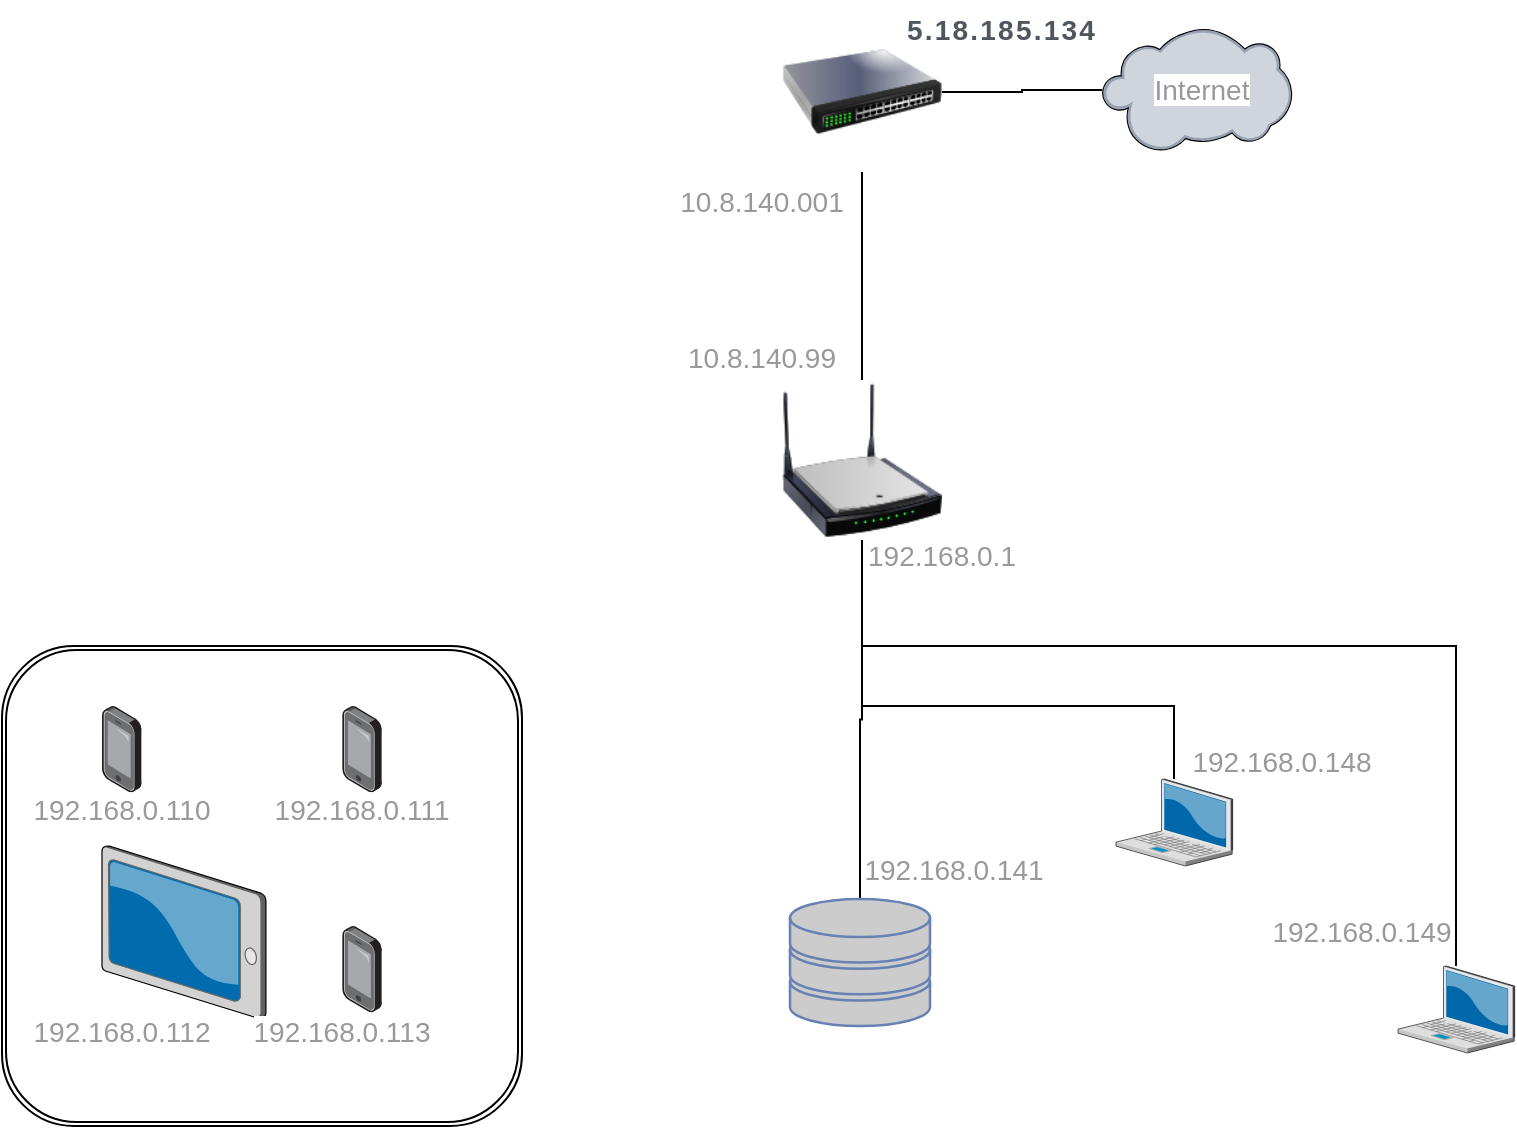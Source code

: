 <mxfile version="17.1.3" type="github">
  <diagram id="a45cf8ec-cd66-6f27-3ac3-be6e809c9e4a" name="Page-1">
    <mxGraphModel dx="1591" dy="1284" grid="1" gridSize="10" guides="1" tooltips="1" connect="1" arrows="1" fold="1" page="1" pageScale="1" pageWidth="827" pageHeight="1169" background="none" math="0" shadow="0">
      <root>
        <mxCell id="0" />
        <mxCell id="1" parent="0" />
        <mxCell id="IW6tXgYRj2aieJ-98kWR-184" value="" style="shape=ext;double=1;rounded=1;whiteSpace=wrap;html=1;" vertex="1" parent="1">
          <mxGeometry x="840" y="630" width="260" height="240" as="geometry" />
        </mxCell>
        <mxCell id="IW6tXgYRj2aieJ-98kWR-180" style="edgeStyle=orthogonalEdgeStyle;rounded=0;orthogonalLoop=1;jettySize=auto;html=1;endArrow=none;endFill=0;exitX=0.5;exitY=1;exitDx=0;exitDy=0;" edge="1" parent="1" source="IW6tXgYRj2aieJ-98kWR-172" target="IW6tXgYRj2aieJ-98kWR-203">
          <mxGeometry relative="1" as="geometry">
            <mxPoint x="1516.4" y="703.2" as="targetPoint" />
            <Array as="points">
              <mxPoint x="1270" y="630" />
              <mxPoint x="1567" y="630" />
            </Array>
          </mxGeometry>
        </mxCell>
        <mxCell id="IW6tXgYRj2aieJ-98kWR-182" style="edgeStyle=orthogonalEdgeStyle;rounded=0;orthogonalLoop=1;jettySize=auto;html=1;endArrow=none;endFill=0;exitX=0.5;exitY=1;exitDx=0;exitDy=0;" edge="1" parent="1" source="IW6tXgYRj2aieJ-98kWR-172" target="IW6tXgYRj2aieJ-98kWR-173">
          <mxGeometry relative="1" as="geometry">
            <Array as="points">
              <mxPoint x="1270" y="660" />
              <mxPoint x="1426" y="660" />
            </Array>
          </mxGeometry>
        </mxCell>
        <mxCell id="IW6tXgYRj2aieJ-98kWR-198" style="edgeStyle=orthogonalEdgeStyle;rounded=0;orthogonalLoop=1;jettySize=auto;html=1;endArrow=none;endFill=0;" edge="1" parent="1" source="IW6tXgYRj2aieJ-98kWR-172" target="IW6tXgYRj2aieJ-98kWR-190">
          <mxGeometry relative="1" as="geometry" />
        </mxCell>
        <mxCell id="IW6tXgYRj2aieJ-98kWR-172" value="" style="image;html=1;image=img/lib/clip_art/networking/Wireless_Router_N_128x128.png" vertex="1" parent="1">
          <mxGeometry x="1230" y="497" width="80" height="80" as="geometry" />
        </mxCell>
        <mxCell id="IW6tXgYRj2aieJ-98kWR-173" value="" style="verticalLabelPosition=bottom;sketch=0;aspect=fixed;html=1;verticalAlign=top;strokeColor=none;align=center;outlineConnect=0;shape=mxgraph.citrix.laptop_2;" vertex="1" parent="1">
          <mxGeometry x="1397" y="696.5" width="58.34" height="43.5" as="geometry" />
        </mxCell>
        <mxCell id="IW6tXgYRj2aieJ-98kWR-175" value="" style="points=[];aspect=fixed;html=1;align=center;shadow=0;dashed=0;image;image=img/lib/allied_telesis/computer_and_terminals/Smartphone.svg;" vertex="1" parent="1">
          <mxGeometry x="890" y="660" width="19.8" height="43.2" as="geometry" />
        </mxCell>
        <mxCell id="IW6tXgYRj2aieJ-98kWR-176" value="" style="points=[];aspect=fixed;html=1;align=center;shadow=0;dashed=0;image;image=img/lib/allied_telesis/computer_and_terminals/Smartphone.svg;" vertex="1" parent="1">
          <mxGeometry x="1010.1" y="660" width="19.8" height="43.2" as="geometry" />
        </mxCell>
        <mxCell id="IW6tXgYRj2aieJ-98kWR-177" value="" style="points=[];aspect=fixed;html=1;align=center;shadow=0;dashed=0;image;image=img/lib/allied_telesis/computer_and_terminals/Smartphone.svg;" vertex="1" parent="1">
          <mxGeometry x="1010.1" y="770" width="19.8" height="43.2" as="geometry" />
        </mxCell>
        <mxCell id="IW6tXgYRj2aieJ-98kWR-178" value="" style="verticalLabelPosition=bottom;sketch=0;aspect=fixed;html=1;verticalAlign=top;strokeColor=none;align=center;outlineConnect=0;shape=mxgraph.citrix.tablet_2;" vertex="1" parent="1">
          <mxGeometry x="890" y="730" width="82" height="86" as="geometry" />
        </mxCell>
        <mxCell id="IW6tXgYRj2aieJ-98kWR-181" style="edgeStyle=orthogonalEdgeStyle;rounded=0;orthogonalLoop=1;jettySize=auto;html=1;endArrow=none;endFill=0;" edge="1" parent="1" source="IW6tXgYRj2aieJ-98kWR-179" target="IW6tXgYRj2aieJ-98kWR-172">
          <mxGeometry relative="1" as="geometry" />
        </mxCell>
        <mxCell id="IW6tXgYRj2aieJ-98kWR-179" value="" style="fontColor=#0066CC;verticalAlign=top;verticalLabelPosition=bottom;labelPosition=center;align=center;html=1;outlineConnect=0;fillColor=#CCCCCC;strokeColor=#6881B3;gradientColor=none;gradientDirection=north;strokeWidth=2;shape=mxgraph.networks.storage;" vertex="1" parent="1">
          <mxGeometry x="1234" y="756.5" width="70" height="63.5" as="geometry" />
        </mxCell>
        <mxCell id="IW6tXgYRj2aieJ-98kWR-186" value="&lt;span style=&quot;color: rgb(153 , 153 , 153) ; font-family: &amp;#34;helvetica&amp;#34; , &amp;#34;arial&amp;#34; , sans-serif ; font-size: 14px ; background-color: rgb(255 , 255 , 255)&quot;&gt;10.8.140.99&lt;/span&gt;" style="text;html=1;strokeColor=none;fillColor=none;align=center;verticalAlign=middle;whiteSpace=wrap;rounded=0;" vertex="1" parent="1">
          <mxGeometry x="1190" y="471" width="60" height="30" as="geometry" />
        </mxCell>
        <mxCell id="IW6tXgYRj2aieJ-98kWR-188" value="&lt;span style=&quot;color: rgb(153 , 153 , 153) ; font-family: &amp;#34;helvetica&amp;#34; , &amp;#34;arial&amp;#34; , sans-serif ; font-size: 14px ; background-color: rgb(255 , 255 , 255)&quot;&gt;192.168.0.1&lt;br&gt;&lt;/span&gt;" style="text;html=1;strokeColor=none;fillColor=none;align=center;verticalAlign=middle;whiteSpace=wrap;rounded=0;" vertex="1" parent="1">
          <mxGeometry x="1280" y="570" width="60" height="30" as="geometry" />
        </mxCell>
        <mxCell id="IW6tXgYRj2aieJ-98kWR-189" value="&lt;span style=&quot;color: rgb(153 , 153 , 153) ; font-family: &amp;#34;helvetica&amp;#34; , &amp;#34;arial&amp;#34; , sans-serif ; font-size: 14px ; background-color: rgb(255 , 255 , 255)&quot;&gt;192.168.0.141&lt;br&gt;&lt;/span&gt;" style="text;html=1;strokeColor=none;fillColor=none;align=center;verticalAlign=middle;whiteSpace=wrap;rounded=0;" vertex="1" parent="1">
          <mxGeometry x="1286" y="726.5" width="60" height="30" as="geometry" />
        </mxCell>
        <mxCell id="IW6tXgYRj2aieJ-98kWR-201" style="edgeStyle=orthogonalEdgeStyle;rounded=0;orthogonalLoop=1;jettySize=auto;html=1;endArrow=none;endFill=0;" edge="1" parent="1" source="IW6tXgYRj2aieJ-98kWR-190" target="IW6tXgYRj2aieJ-98kWR-199">
          <mxGeometry relative="1" as="geometry" />
        </mxCell>
        <mxCell id="IW6tXgYRj2aieJ-98kWR-190" value="" style="image;html=1;image=img/lib/clip_art/networking/Switch_128x128.png" vertex="1" parent="1">
          <mxGeometry x="1230" y="313" width="80" height="80" as="geometry" />
        </mxCell>
        <mxCell id="IW6tXgYRj2aieJ-98kWR-191" value="" style="shape=image;html=1;verticalAlign=top;verticalLabelPosition=bottom;labelBackgroundColor=#ffffff;imageAspect=0;aspect=fixed;image=https://cdn2.iconfinder.com/data/icons/harry-potter-outline-collection-1/60/12_-_Harry_Potter_-_Outline_-_Harrys_Lightning_Scar-128.png;rotation=90;" vertex="1" parent="1">
          <mxGeometry x="1098" y="628.5" width="130" height="130" as="geometry" />
        </mxCell>
        <mxCell id="IW6tXgYRj2aieJ-98kWR-192" value="&lt;span style=&quot;color: rgb(153 , 153 , 153) ; font-family: &amp;#34;helvetica&amp;#34; , &amp;#34;arial&amp;#34; , sans-serif ; font-size: 14px ; background-color: rgb(255 , 255 , 255)&quot;&gt;192.168.0.148&lt;br&gt;&lt;/span&gt;" style="text;html=1;strokeColor=none;fillColor=none;align=center;verticalAlign=middle;whiteSpace=wrap;rounded=0;" vertex="1" parent="1">
          <mxGeometry x="1450" y="673.2" width="60" height="30" as="geometry" />
        </mxCell>
        <mxCell id="IW6tXgYRj2aieJ-98kWR-193" value="&lt;span style=&quot;color: rgb(153 , 153 , 153) ; font-family: &amp;#34;helvetica&amp;#34; , &amp;#34;arial&amp;#34; , sans-serif ; font-size: 14px ; background-color: rgb(255 , 255 , 255)&quot;&gt;192.168.0.149&lt;br&gt;&lt;/span&gt;" style="text;html=1;strokeColor=none;fillColor=none;align=center;verticalAlign=middle;whiteSpace=wrap;rounded=0;" vertex="1" parent="1">
          <mxGeometry x="1490" y="758" width="60" height="30" as="geometry" />
        </mxCell>
        <mxCell id="IW6tXgYRj2aieJ-98kWR-194" value="&lt;span style=&quot;color: rgb(153 , 153 , 153) ; font-family: &amp;#34;helvetica&amp;#34; , &amp;#34;arial&amp;#34; , sans-serif ; font-size: 14px ; background-color: rgb(255 , 255 , 255)&quot;&gt;192.168.0.110&lt;br&gt;&lt;/span&gt;" style="text;html=1;strokeColor=none;fillColor=none;align=center;verticalAlign=middle;whiteSpace=wrap;rounded=0;" vertex="1" parent="1">
          <mxGeometry x="869.9" y="696.5" width="60" height="30" as="geometry" />
        </mxCell>
        <mxCell id="IW6tXgYRj2aieJ-98kWR-195" value="&lt;span style=&quot;color: rgb(153 , 153 , 153) ; font-family: &amp;#34;helvetica&amp;#34; , &amp;#34;arial&amp;#34; , sans-serif ; font-size: 14px ; background-color: rgb(255 , 255 , 255)&quot;&gt;192.168.0.111&lt;br&gt;&lt;/span&gt;" style="text;html=1;strokeColor=none;fillColor=none;align=center;verticalAlign=middle;whiteSpace=wrap;rounded=0;" vertex="1" parent="1">
          <mxGeometry x="990" y="696.5" width="60" height="30" as="geometry" />
        </mxCell>
        <mxCell id="IW6tXgYRj2aieJ-98kWR-196" value="&lt;span style=&quot;color: rgb(153 , 153 , 153) ; font-family: &amp;#34;helvetica&amp;#34; , &amp;#34;arial&amp;#34; , sans-serif ; font-size: 14px ; background-color: rgb(255 , 255 , 255)&quot;&gt;192.168.0.112&lt;br&gt;&lt;/span&gt;" style="text;html=1;strokeColor=none;fillColor=none;align=center;verticalAlign=middle;whiteSpace=wrap;rounded=0;" vertex="1" parent="1">
          <mxGeometry x="869.9" y="808.25" width="60" height="30" as="geometry" />
        </mxCell>
        <mxCell id="IW6tXgYRj2aieJ-98kWR-197" value="&lt;span style=&quot;color: rgb(153 , 153 , 153) ; font-family: &amp;#34;helvetica&amp;#34; , &amp;#34;arial&amp;#34; , sans-serif ; font-size: 14px ; background-color: rgb(255 , 255 , 255)&quot;&gt;192.168.0.113&lt;br&gt;&lt;/span&gt;" style="text;html=1;strokeColor=none;fillColor=none;align=center;verticalAlign=middle;whiteSpace=wrap;rounded=0;" vertex="1" parent="1">
          <mxGeometry x="980" y="808.25" width="60" height="30" as="geometry" />
        </mxCell>
        <mxCell id="IW6tXgYRj2aieJ-98kWR-199" value="" style="verticalLabelPosition=bottom;sketch=0;aspect=fixed;html=1;verticalAlign=top;strokeColor=none;align=center;outlineConnect=0;shape=mxgraph.citrix.cloud;" vertex="1" parent="1">
          <mxGeometry x="1390" y="321" width="95" height="62" as="geometry" />
        </mxCell>
        <mxCell id="IW6tXgYRj2aieJ-98kWR-200" value="&lt;span style=&quot;color: rgb(153 , 153 , 153) ; font-family: &amp;#34;helvetica&amp;#34; , &amp;#34;arial&amp;#34; , sans-serif ; font-size: 14px ; background-color: rgb(255 , 255 , 255)&quot;&gt;Internet&lt;br&gt;&lt;/span&gt;" style="text;html=1;strokeColor=none;fillColor=none;align=center;verticalAlign=middle;whiteSpace=wrap;rounded=0;" vertex="1" parent="1">
          <mxGeometry x="1410" y="337" width="60" height="30" as="geometry" />
        </mxCell>
        <mxCell id="IW6tXgYRj2aieJ-98kWR-202" value="&lt;span style=&quot;color: rgb(153 , 153 , 153) ; font-family: &amp;#34;helvetica&amp;#34; , &amp;#34;arial&amp;#34; , sans-serif ; font-size: 14px ; background-color: rgb(255 , 255 , 255)&quot;&gt;10.8.140.001&lt;/span&gt;" style="text;html=1;strokeColor=none;fillColor=none;align=center;verticalAlign=middle;whiteSpace=wrap;rounded=0;" vertex="1" parent="1">
          <mxGeometry x="1190" y="393" width="60" height="30" as="geometry" />
        </mxCell>
        <mxCell id="IW6tXgYRj2aieJ-98kWR-203" value="" style="verticalLabelPosition=bottom;sketch=0;aspect=fixed;html=1;verticalAlign=top;strokeColor=none;align=center;outlineConnect=0;shape=mxgraph.citrix.laptop_2;" vertex="1" parent="1">
          <mxGeometry x="1538" y="790" width="58.34" height="43.5" as="geometry" />
        </mxCell>
        <mxCell id="IW6tXgYRj2aieJ-98kWR-204" value="&lt;span style=&quot;color: rgb(80 , 86 , 94) ; font-weight: 700 ; letter-spacing: 1.1px ; background-color: rgb(255 , 255 , 255)&quot;&gt;&lt;font style=&quot;font-size: 14px&quot;&gt;5.18.185.134&lt;/font&gt;&lt;/span&gt;" style="text;html=1;strokeColor=none;fillColor=none;align=center;verticalAlign=middle;whiteSpace=wrap;rounded=0;" vertex="1" parent="1">
          <mxGeometry x="1310" y="307" width="60" height="30" as="geometry" />
        </mxCell>
      </root>
    </mxGraphModel>
  </diagram>
</mxfile>
